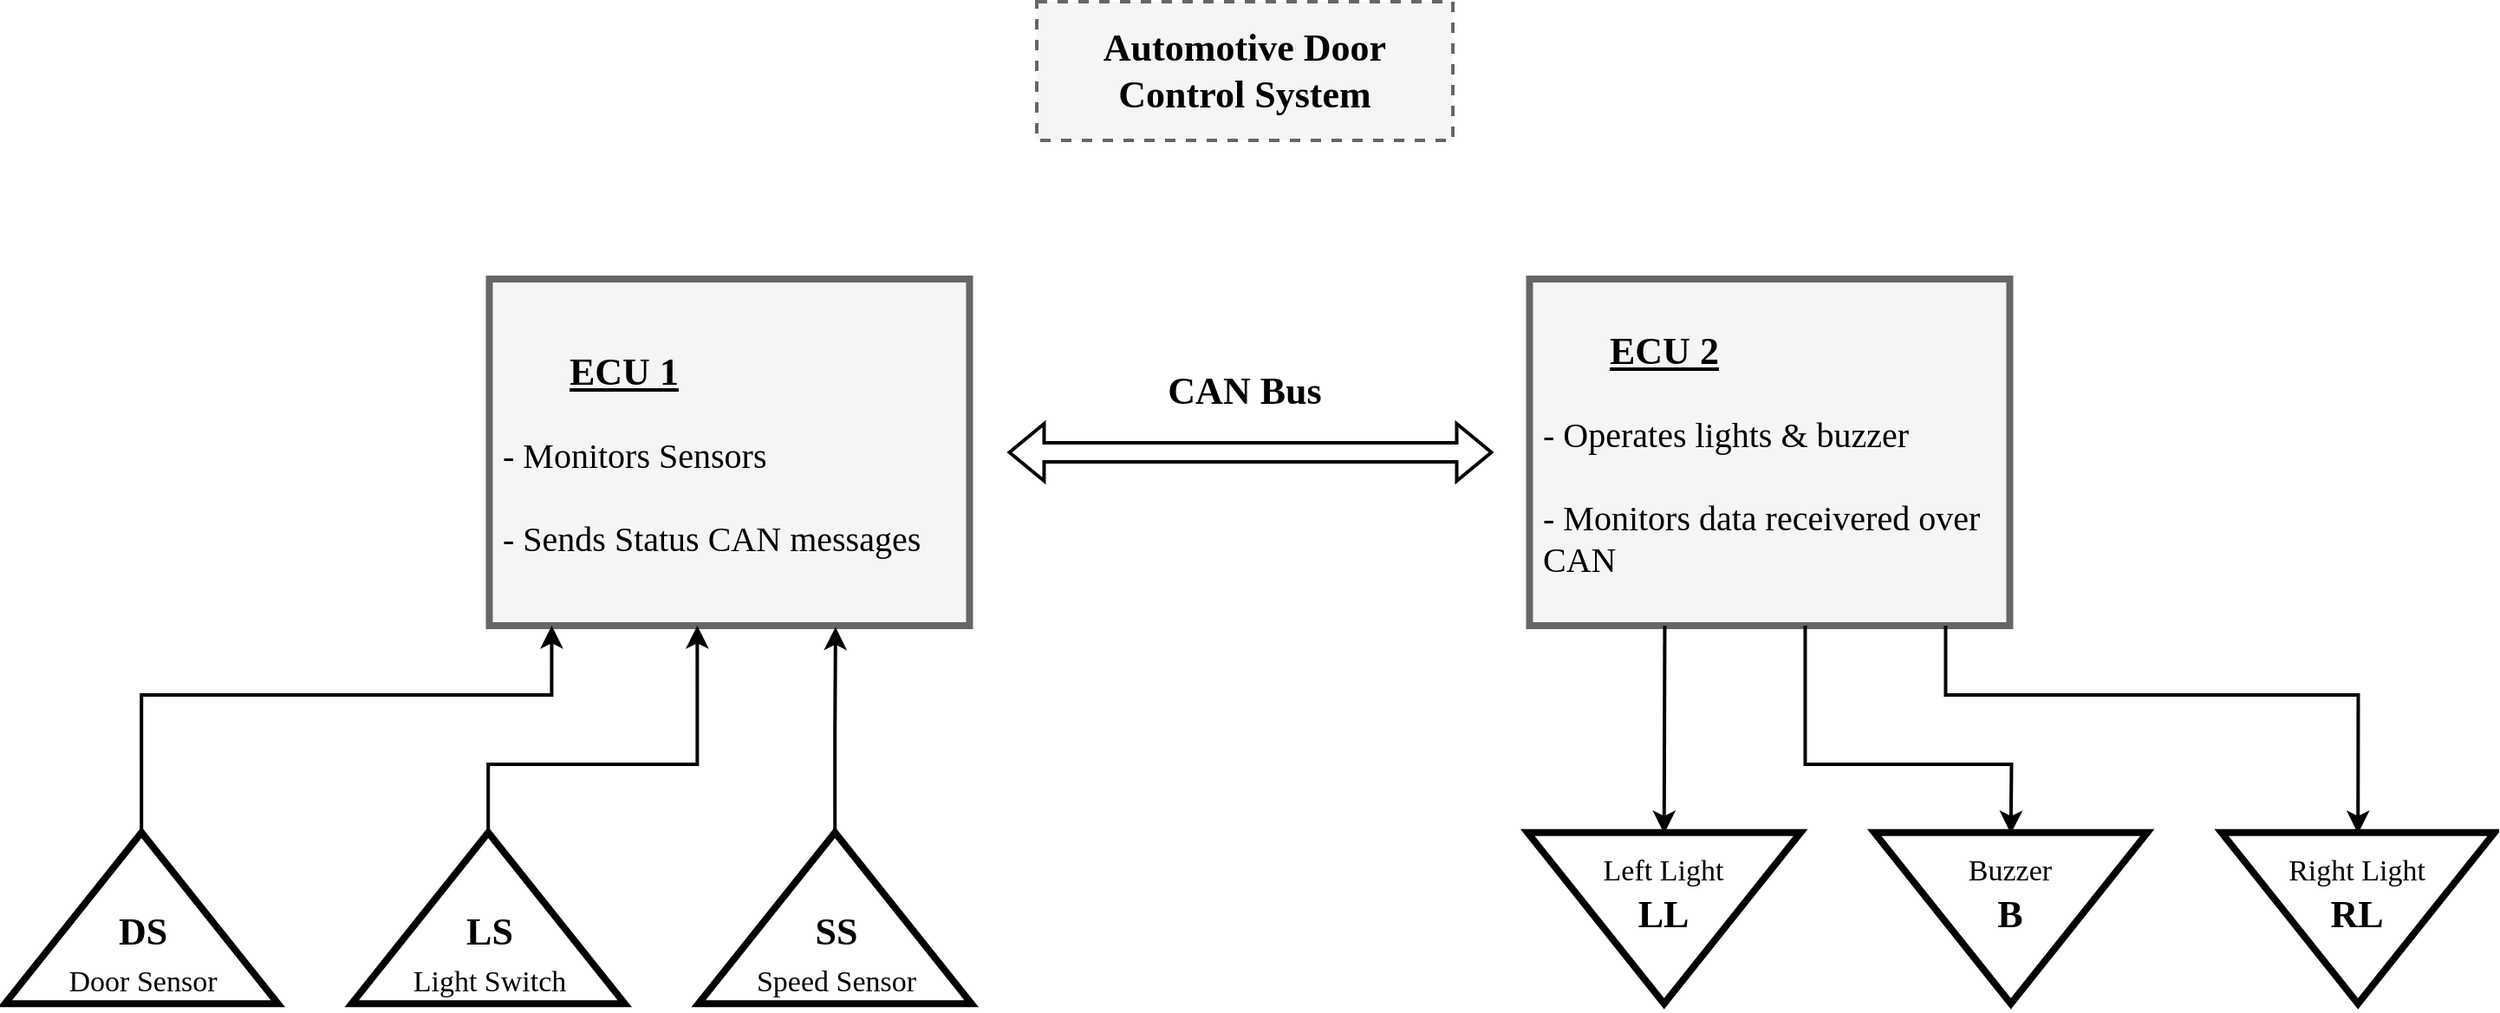 <mxfile version="20.3.0" type="device"><diagram name="Page-1" id="90a13364-a465-7bf4-72fc-28e22215d7a0"><mxGraphModel dx="868" dy="553" grid="1" gridSize="10" guides="1" tooltips="1" connect="1" arrows="1" fold="1" page="1" pageScale="1.5" pageWidth="1169" pageHeight="826" background="none" math="0" shadow="0"><root><mxCell id="0" style=";html=1;"/><mxCell id="1" style=";html=1;" parent="0"/><mxCell id="3a17f1ce550125da-1" value="&lt;b&gt;&lt;font style=&quot;font-size: 22px;&quot;&gt;Automotive Door Control System&lt;/font&gt;&lt;/b&gt;" style="whiteSpace=wrap;html=1;shadow=0;fontSize=20;fillColor=#f5f5f5;strokeColor=#666666;strokeWidth=2;dashed=1;fontFamily=Lucida Console;" parent="1" vertex="1"><mxGeometry x="757" y="80" width="240" height="80" as="geometry"/></mxCell><mxCell id="3a17f1ce550125da-2" value="" style="whiteSpace=wrap;html=1;shadow=0;fontSize=18;fillColor=#f5f5f5;strokeColor=#666666;fontFamily=Lucida Console;strokeWidth=4;" parent="1" vertex="1"><mxGeometry x="1041.24" y="240" width="277" height="200" as="geometry"/></mxCell><mxCell id="rFXmcPwsXJYb4LxdNzhm-2" value="&lt;p&gt;&amp;nbsp; &amp;nbsp; &amp;nbsp; &amp;nbsp;&lt;b style=&quot;text-decoration-line: underline;&quot;&gt;ECU 2&lt;/b&gt;&lt;/p&gt;&lt;p style=&quot;font-size: 20px;&quot;&gt;- Operates lights &amp;amp; buzzer&lt;br&gt;&lt;br&gt;- Monitors data receivered over CAN&lt;/p&gt;" style="text;html=1;strokeColor=none;fillColor=none;align=left;verticalAlign=middle;whiteSpace=wrap;rounded=0;fontFamily=Lucida Console;fontSize=22;" vertex="1" parent="1"><mxGeometry x="1047.24" y="250" width="260" height="180" as="geometry"/></mxCell><mxCell id="rFXmcPwsXJYb4LxdNzhm-3" value="" style="whiteSpace=wrap;html=1;shadow=0;fontSize=18;fillColor=#f5f5f5;strokeColor=#666666;fontFamily=Lucida Console;strokeWidth=4;" vertex="1" parent="1"><mxGeometry x="441.24" y="240" width="277" height="200" as="geometry"/></mxCell><mxCell id="rFXmcPwsXJYb4LxdNzhm-4" value="&lt;p&gt;&amp;nbsp; &amp;nbsp; &amp;nbsp; &amp;nbsp;&lt;b style=&quot;text-decoration-line: underline;&quot;&gt;ECU 1&lt;/b&gt;&lt;/p&gt;&lt;p style=&quot;font-size: 20px;&quot;&gt;- Monitors Sensors&lt;br&gt;&lt;br&gt;- Sends Status CAN messages&lt;/p&gt;" style="text;html=1;strokeColor=none;fillColor=none;align=left;verticalAlign=middle;whiteSpace=wrap;rounded=0;fontFamily=Lucida Console;fontSize=22;" vertex="1" parent="1"><mxGeometry x="447.24" y="250" width="260" height="180" as="geometry"/></mxCell><mxCell id="rFXmcPwsXJYb4LxdNzhm-5" value="" style="shape=flexArrow;endArrow=classic;startArrow=classic;html=1;rounded=0;fontFamily=Lucida Console;fontSize=22;strokeWidth=2;" edge="1" parent="1"><mxGeometry width="100" height="100" relative="1" as="geometry"><mxPoint x="740.24" y="340" as="sourcePoint"/><mxPoint x="1020.24" y="340" as="targetPoint"/></mxGeometry></mxCell><mxCell id="rFXmcPwsXJYb4LxdNzhm-6" value="&lt;b&gt;CAN Bus&lt;/b&gt;" style="text;html=1;strokeColor=none;fillColor=none;align=center;verticalAlign=middle;whiteSpace=wrap;rounded=0;shadow=0;strokeWidth=4;fontFamily=Lucida Console;fontSize=22;" vertex="1" parent="1"><mxGeometry x="797.24" y="290" width="160" height="30" as="geometry"/></mxCell><mxCell id="rFXmcPwsXJYb4LxdNzhm-14" style="edgeStyle=orthogonalEdgeStyle;rounded=0;orthogonalLoop=1;jettySize=auto;html=1;strokeWidth=2;fontFamily=Lucida Console;fontSize=22;endSize=7;targetPerimeterSpacing=0;" edge="1" parent="1" source="rFXmcPwsXJYb4LxdNzhm-7"><mxGeometry relative="1" as="geometry"><mxPoint x="477.24" y="440" as="targetPoint"/><Array as="points"><mxPoint x="241.24" y="480"/><mxPoint x="477.24" y="480"/></Array></mxGeometry></mxCell><mxCell id="rFXmcPwsXJYb4LxdNzhm-7" value="" style="triangle;whiteSpace=wrap;html=1;shadow=0;strokeWidth=4;fontFamily=Lucida Console;fontSize=22;rotation=-90;" vertex="1" parent="1"><mxGeometry x="191.24" y="530" width="98.75" height="157.5" as="geometry"/></mxCell><mxCell id="rFXmcPwsXJYb4LxdNzhm-8" value="&lt;font style=&quot;&quot;&gt;&lt;font style=&quot;font-weight: bold; font-size: 22px;&quot;&gt;DS&lt;/font&gt;&lt;br&gt;&lt;span style=&quot;font-size: 17px;&quot;&gt;Door Sensor&lt;/span&gt;&lt;/font&gt;" style="text;html=1;strokeColor=none;fillColor=none;align=center;verticalAlign=middle;whiteSpace=wrap;rounded=0;shadow=0;strokeWidth=4;fontFamily=Lucida Console;fontSize=22;" vertex="1" parent="1"><mxGeometry x="166" y="597.37" width="151.24" height="65" as="geometry"/></mxCell><mxCell id="rFXmcPwsXJYb4LxdNzhm-15" style="edgeStyle=orthogonalEdgeStyle;rounded=0;orthogonalLoop=1;jettySize=auto;html=1;entryX=0.433;entryY=1;entryDx=0;entryDy=0;entryPerimeter=0;strokeWidth=2;fontFamily=Lucida Console;fontSize=22;endSize=7;targetPerimeterSpacing=0;" edge="1" parent="1" source="rFXmcPwsXJYb4LxdNzhm-9" target="rFXmcPwsXJYb4LxdNzhm-3"><mxGeometry relative="1" as="geometry"><Array as="points"><mxPoint x="441.24" y="520"/><mxPoint x="560.24" y="520"/></Array></mxGeometry></mxCell><mxCell id="rFXmcPwsXJYb4LxdNzhm-9" value="" style="triangle;whiteSpace=wrap;html=1;shadow=0;strokeWidth=4;fontFamily=Lucida Console;fontSize=22;rotation=-90;" vertex="1" parent="1"><mxGeometry x="391.24" y="530" width="98.75" height="157.5" as="geometry"/></mxCell><mxCell id="rFXmcPwsXJYb4LxdNzhm-10" value="&lt;font style=&quot;&quot;&gt;&lt;font style=&quot;font-weight: bold; font-size: 22px;&quot;&gt;LS&lt;/font&gt;&lt;br&gt;&lt;span style=&quot;font-size: 17px;&quot;&gt;Light Switch&lt;/span&gt;&lt;/font&gt;" style="text;html=1;strokeColor=none;fillColor=none;align=center;verticalAlign=middle;whiteSpace=wrap;rounded=0;shadow=0;strokeWidth=4;fontFamily=Lucida Console;fontSize=22;" vertex="1" parent="1"><mxGeometry x="366" y="597.37" width="151.24" height="65" as="geometry"/></mxCell><mxCell id="rFXmcPwsXJYb4LxdNzhm-17" style="edgeStyle=orthogonalEdgeStyle;rounded=0;orthogonalLoop=1;jettySize=auto;html=1;entryX=0.721;entryY=1.004;entryDx=0;entryDy=0;entryPerimeter=0;strokeWidth=2;fontFamily=Lucida Console;fontSize=22;endSize=7;targetPerimeterSpacing=0;" edge="1" parent="1" source="rFXmcPwsXJYb4LxdNzhm-11" target="rFXmcPwsXJYb4LxdNzhm-3"><mxGeometry relative="1" as="geometry"/></mxCell><mxCell id="rFXmcPwsXJYb4LxdNzhm-11" value="" style="triangle;whiteSpace=wrap;html=1;shadow=0;strokeWidth=4;fontFamily=Lucida Console;fontSize=22;rotation=-90;" vertex="1" parent="1"><mxGeometry x="591.24" y="530" width="98.75" height="157.5" as="geometry"/></mxCell><mxCell id="rFXmcPwsXJYb4LxdNzhm-12" value="&lt;font style=&quot;&quot;&gt;&lt;font style=&quot;font-weight: bold; font-size: 22px;&quot;&gt;SS&lt;/font&gt;&lt;br&gt;&lt;span style=&quot;font-size: 17px;&quot;&gt;Speed Sensor&lt;/span&gt;&lt;/font&gt;" style="text;html=1;strokeColor=none;fillColor=none;align=center;verticalAlign=middle;whiteSpace=wrap;rounded=0;shadow=0;strokeWidth=4;fontFamily=Lucida Console;fontSize=22;" vertex="1" parent="1"><mxGeometry x="566" y="597.37" width="151.24" height="65" as="geometry"/></mxCell><mxCell id="rFXmcPwsXJYb4LxdNzhm-19" value="" style="triangle;whiteSpace=wrap;html=1;shadow=0;strokeWidth=4;fontFamily=Lucida Console;fontSize=22;rotation=90;" vertex="1" parent="1"><mxGeometry x="1069.48" y="530" width="98.75" height="157.5" as="geometry"/></mxCell><mxCell id="rFXmcPwsXJYb4LxdNzhm-20" value="&lt;font style=&quot;&quot;&gt;&lt;span style=&quot;font-size: 17px;&quot;&gt;Left Light&lt;/span&gt;&lt;br&gt;&lt;font style=&quot;font-size: 22px;&quot;&gt;&lt;b&gt;LL&lt;/b&gt;&lt;/font&gt;&lt;br&gt;&lt;/font&gt;" style="text;html=1;strokeColor=none;fillColor=none;align=center;verticalAlign=middle;whiteSpace=wrap;rounded=0;shadow=0;strokeWidth=4;fontFamily=Lucida Console;fontSize=22;" vertex="1" parent="1"><mxGeometry x="1043.24" y="560" width="151.24" height="65" as="geometry"/></mxCell><mxCell id="rFXmcPwsXJYb4LxdNzhm-21" value="" style="triangle;whiteSpace=wrap;html=1;shadow=0;strokeWidth=4;fontFamily=Lucida Console;fontSize=22;rotation=90;" vertex="1" parent="1"><mxGeometry x="1269.48" y="530" width="98.75" height="157.5" as="geometry"/></mxCell><mxCell id="rFXmcPwsXJYb4LxdNzhm-22" value="&lt;font style=&quot;&quot;&gt;&lt;span style=&quot;font-size: 17px;&quot;&gt;Buzzer&lt;/span&gt;&lt;br&gt;&lt;font style=&quot;font-size: 22px;&quot;&gt;&lt;b&gt;B&lt;/b&gt;&lt;/font&gt;&lt;br&gt;&lt;/font&gt;" style="text;html=1;strokeColor=none;fillColor=none;align=center;verticalAlign=middle;whiteSpace=wrap;rounded=0;shadow=0;strokeWidth=4;fontFamily=Lucida Console;fontSize=22;" vertex="1" parent="1"><mxGeometry x="1243.24" y="560" width="151.24" height="65" as="geometry"/></mxCell><mxCell id="rFXmcPwsXJYb4LxdNzhm-23" value="" style="triangle;whiteSpace=wrap;html=1;shadow=0;strokeWidth=4;fontFamily=Lucida Console;fontSize=22;rotation=90;" vertex="1" parent="1"><mxGeometry x="1469.72" y="530" width="98.75" height="157.5" as="geometry"/></mxCell><mxCell id="rFXmcPwsXJYb4LxdNzhm-24" value="&lt;font style=&quot;&quot;&gt;&lt;span style=&quot;font-size: 17px;&quot;&gt;Right Light&lt;/span&gt;&lt;br&gt;&lt;font style=&quot;font-size: 22px;&quot;&gt;&lt;b&gt;RL&lt;/b&gt;&lt;/font&gt;&lt;br&gt;&lt;/font&gt;" style="text;html=1;strokeColor=none;fillColor=none;align=center;verticalAlign=middle;whiteSpace=wrap;rounded=0;shadow=0;strokeWidth=4;fontFamily=Lucida Console;fontSize=22;" vertex="1" parent="1"><mxGeometry x="1443.48" y="560" width="151.24" height="65" as="geometry"/></mxCell><mxCell id="rFXmcPwsXJYb4LxdNzhm-25" value="" style="endArrow=classic;html=1;rounded=0;strokeWidth=2;fontFamily=Lucida Console;fontSize=22;endSize=7;targetPerimeterSpacing=0;entryX=0.5;entryY=0;entryDx=0;entryDy=0;" edge="1" parent="1" target="rFXmcPwsXJYb4LxdNzhm-20"><mxGeometry width="50" height="50" relative="1" as="geometry"><mxPoint x="1119.24" y="440" as="sourcePoint"/><mxPoint x="1143.86" y="480" as="targetPoint"/></mxGeometry></mxCell><mxCell id="rFXmcPwsXJYb4LxdNzhm-27" value="" style="endArrow=classic;html=1;rounded=0;strokeWidth=2;fontFamily=Lucida Console;fontSize=22;endSize=7;targetPerimeterSpacing=0;entryX=0.5;entryY=0;entryDx=0;entryDy=0;" edge="1" parent="1" target="rFXmcPwsXJYb4LxdNzhm-24"><mxGeometry width="50" height="50" relative="1" as="geometry"><mxPoint x="1281.24" y="440" as="sourcePoint"/><mxPoint x="790.24" y="530" as="targetPoint"/><Array as="points"><mxPoint x="1281.24" y="480"/><mxPoint x="1519.24" y="480"/></Array></mxGeometry></mxCell><mxCell id="rFXmcPwsXJYb4LxdNzhm-28" value="" style="endArrow=classic;html=1;rounded=0;strokeWidth=2;fontFamily=Lucida Console;fontSize=22;endSize=7;targetPerimeterSpacing=0;entryX=0.5;entryY=0;entryDx=0;entryDy=0;" edge="1" parent="1" target="rFXmcPwsXJYb4LxdNzhm-22"><mxGeometry width="50" height="50" relative="1" as="geometry"><mxPoint x="1200.24" y="440" as="sourcePoint"/><mxPoint x="1260.24" y="530" as="targetPoint"/><Array as="points"><mxPoint x="1200.24" y="520"/><mxPoint x="1319.24" y="520"/></Array></mxGeometry></mxCell></root></mxGraphModel></diagram></mxfile>